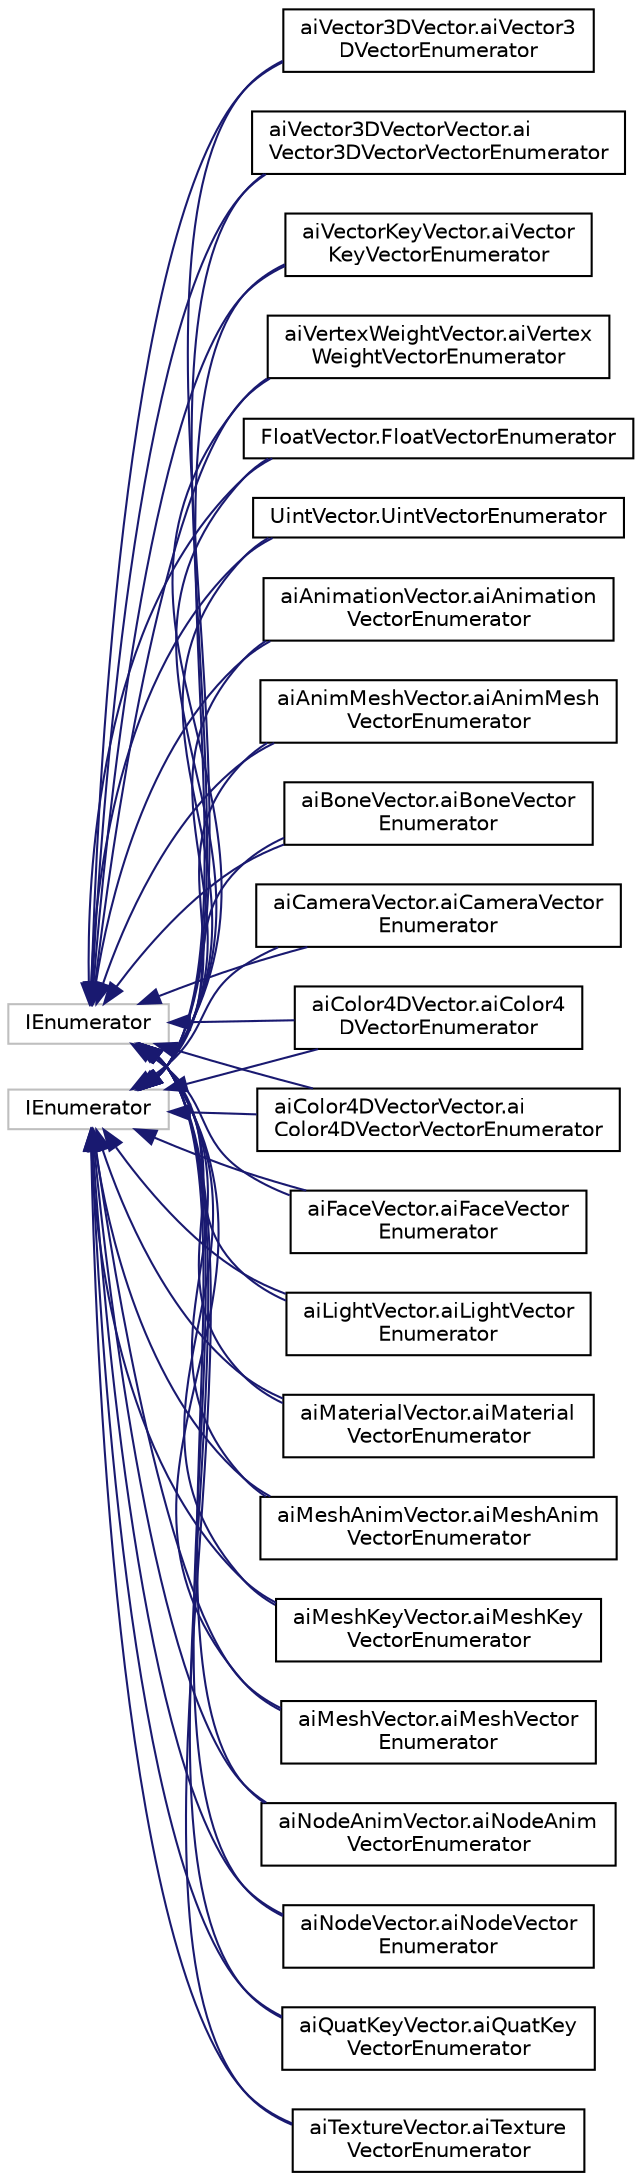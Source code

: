 digraph "Graphical Class Hierarchy"
{
  edge [fontname="Helvetica",fontsize="10",labelfontname="Helvetica",labelfontsize="10"];
  node [fontname="Helvetica",fontsize="10",shape=record];
  rankdir="LR";
  Node1 [label="IEnumerator",height=0.2,width=0.4,color="grey75", fillcolor="white", style="filled"];
  Node1 -> Node2 [dir="back",color="midnightblue",fontsize="10",style="solid",fontname="Helvetica"];
  Node2 [label="aiAnimationVector.aiAnimation\lVectorEnumerator",height=0.2,width=0.4,color="black", fillcolor="white", style="filled",URL="$classai_animation_vector_1_1ai_animation_vector_enumerator.html"];
  Node1 -> Node3 [dir="back",color="midnightblue",fontsize="10",style="solid",fontname="Helvetica"];
  Node3 [label="aiAnimMeshVector.aiAnimMesh\lVectorEnumerator",height=0.2,width=0.4,color="black", fillcolor="white", style="filled",URL="$classai_anim_mesh_vector_1_1ai_anim_mesh_vector_enumerator.html"];
  Node1 -> Node4 [dir="back",color="midnightblue",fontsize="10",style="solid",fontname="Helvetica"];
  Node4 [label="aiBoneVector.aiBoneVector\lEnumerator",height=0.2,width=0.4,color="black", fillcolor="white", style="filled",URL="$classai_bone_vector_1_1ai_bone_vector_enumerator.html"];
  Node1 -> Node5 [dir="back",color="midnightblue",fontsize="10",style="solid",fontname="Helvetica"];
  Node5 [label="aiCameraVector.aiCameraVector\lEnumerator",height=0.2,width=0.4,color="black", fillcolor="white", style="filled",URL="$classai_camera_vector_1_1ai_camera_vector_enumerator.html"];
  Node1 -> Node6 [dir="back",color="midnightblue",fontsize="10",style="solid",fontname="Helvetica"];
  Node6 [label="aiColor4DVector.aiColor4\lDVectorEnumerator",height=0.2,width=0.4,color="black", fillcolor="white", style="filled",URL="$classai_color4_d_vector_1_1ai_color4_d_vector_enumerator.html"];
  Node1 -> Node7 [dir="back",color="midnightblue",fontsize="10",style="solid",fontname="Helvetica"];
  Node7 [label="aiColor4DVectorVector.ai\lColor4DVectorVectorEnumerator",height=0.2,width=0.4,color="black", fillcolor="white", style="filled",URL="$classai_color4_d_vector_vector_1_1ai_color4_d_vector_vector_enumerator.html"];
  Node1 -> Node8 [dir="back",color="midnightblue",fontsize="10",style="solid",fontname="Helvetica"];
  Node8 [label="aiFaceVector.aiFaceVector\lEnumerator",height=0.2,width=0.4,color="black", fillcolor="white", style="filled",URL="$classai_face_vector_1_1ai_face_vector_enumerator.html"];
  Node1 -> Node9 [dir="back",color="midnightblue",fontsize="10",style="solid",fontname="Helvetica"];
  Node9 [label="aiLightVector.aiLightVector\lEnumerator",height=0.2,width=0.4,color="black", fillcolor="white", style="filled",URL="$classai_light_vector_1_1ai_light_vector_enumerator.html"];
  Node1 -> Node10 [dir="back",color="midnightblue",fontsize="10",style="solid",fontname="Helvetica"];
  Node10 [label="aiMaterialVector.aiMaterial\lVectorEnumerator",height=0.2,width=0.4,color="black", fillcolor="white", style="filled",URL="$classai_material_vector_1_1ai_material_vector_enumerator.html"];
  Node1 -> Node11 [dir="back",color="midnightblue",fontsize="10",style="solid",fontname="Helvetica"];
  Node11 [label="aiMeshAnimVector.aiMeshAnim\lVectorEnumerator",height=0.2,width=0.4,color="black", fillcolor="white", style="filled",URL="$classai_mesh_anim_vector_1_1ai_mesh_anim_vector_enumerator.html"];
  Node1 -> Node12 [dir="back",color="midnightblue",fontsize="10",style="solid",fontname="Helvetica"];
  Node12 [label="aiMeshKeyVector.aiMeshKey\lVectorEnumerator",height=0.2,width=0.4,color="black", fillcolor="white", style="filled",URL="$classai_mesh_key_vector_1_1ai_mesh_key_vector_enumerator.html"];
  Node1 -> Node13 [dir="back",color="midnightblue",fontsize="10",style="solid",fontname="Helvetica"];
  Node13 [label="aiMeshVector.aiMeshVector\lEnumerator",height=0.2,width=0.4,color="black", fillcolor="white", style="filled",URL="$classai_mesh_vector_1_1ai_mesh_vector_enumerator.html"];
  Node1 -> Node14 [dir="back",color="midnightblue",fontsize="10",style="solid",fontname="Helvetica"];
  Node14 [label="aiNodeAnimVector.aiNodeAnim\lVectorEnumerator",height=0.2,width=0.4,color="black", fillcolor="white", style="filled",URL="$classai_node_anim_vector_1_1ai_node_anim_vector_enumerator.html"];
  Node1 -> Node15 [dir="back",color="midnightblue",fontsize="10",style="solid",fontname="Helvetica"];
  Node15 [label="aiNodeVector.aiNodeVector\lEnumerator",height=0.2,width=0.4,color="black", fillcolor="white", style="filled",URL="$classai_node_vector_1_1ai_node_vector_enumerator.html"];
  Node1 -> Node16 [dir="back",color="midnightblue",fontsize="10",style="solid",fontname="Helvetica"];
  Node16 [label="aiQuatKeyVector.aiQuatKey\lVectorEnumerator",height=0.2,width=0.4,color="black", fillcolor="white", style="filled",URL="$classai_quat_key_vector_1_1ai_quat_key_vector_enumerator.html"];
  Node1 -> Node17 [dir="back",color="midnightblue",fontsize="10",style="solid",fontname="Helvetica"];
  Node17 [label="aiTextureVector.aiTexture\lVectorEnumerator",height=0.2,width=0.4,color="black", fillcolor="white", style="filled",URL="$classai_texture_vector_1_1ai_texture_vector_enumerator.html"];
  Node1 -> Node18 [dir="back",color="midnightblue",fontsize="10",style="solid",fontname="Helvetica"];
  Node18 [label="aiVector3DVector.aiVector3\lDVectorEnumerator",height=0.2,width=0.4,color="black", fillcolor="white", style="filled",URL="$classai_vector3_d_vector_1_1ai_vector3_d_vector_enumerator.html"];
  Node1 -> Node19 [dir="back",color="midnightblue",fontsize="10",style="solid",fontname="Helvetica"];
  Node19 [label="aiVector3DVectorVector.ai\lVector3DVectorVectorEnumerator",height=0.2,width=0.4,color="black", fillcolor="white", style="filled",URL="$classai_vector3_d_vector_vector_1_1ai_vector3_d_vector_vector_enumerator.html"];
  Node1 -> Node20 [dir="back",color="midnightblue",fontsize="10",style="solid",fontname="Helvetica"];
  Node20 [label="aiVectorKeyVector.aiVector\lKeyVectorEnumerator",height=0.2,width=0.4,color="black", fillcolor="white", style="filled",URL="$classai_vector_key_vector_1_1ai_vector_key_vector_enumerator.html"];
  Node1 -> Node21 [dir="back",color="midnightblue",fontsize="10",style="solid",fontname="Helvetica"];
  Node21 [label="aiVertexWeightVector.aiVertex\lWeightVectorEnumerator",height=0.2,width=0.4,color="black", fillcolor="white", style="filled",URL="$classai_vertex_weight_vector_1_1ai_vertex_weight_vector_enumerator.html"];
  Node1 -> Node22 [dir="back",color="midnightblue",fontsize="10",style="solid",fontname="Helvetica"];
  Node22 [label="FloatVector.FloatVectorEnumerator",height=0.2,width=0.4,color="black", fillcolor="white", style="filled",URL="$class_float_vector_1_1_float_vector_enumerator.html"];
  Node1 -> Node23 [dir="back",color="midnightblue",fontsize="10",style="solid",fontname="Helvetica"];
  Node23 [label="UintVector.UintVectorEnumerator",height=0.2,width=0.4,color="black", fillcolor="white", style="filled",URL="$class_uint_vector_1_1_uint_vector_enumerator.html"];
  Node24 [label="IEnumerator",height=0.2,width=0.4,color="grey75", fillcolor="white", style="filled"];
  Node24 -> Node2 [dir="back",color="midnightblue",fontsize="10",style="solid",fontname="Helvetica"];
  Node24 -> Node3 [dir="back",color="midnightblue",fontsize="10",style="solid",fontname="Helvetica"];
  Node24 -> Node4 [dir="back",color="midnightblue",fontsize="10",style="solid",fontname="Helvetica"];
  Node24 -> Node5 [dir="back",color="midnightblue",fontsize="10",style="solid",fontname="Helvetica"];
  Node24 -> Node6 [dir="back",color="midnightblue",fontsize="10",style="solid",fontname="Helvetica"];
  Node24 -> Node7 [dir="back",color="midnightblue",fontsize="10",style="solid",fontname="Helvetica"];
  Node24 -> Node8 [dir="back",color="midnightblue",fontsize="10",style="solid",fontname="Helvetica"];
  Node24 -> Node9 [dir="back",color="midnightblue",fontsize="10",style="solid",fontname="Helvetica"];
  Node24 -> Node10 [dir="back",color="midnightblue",fontsize="10",style="solid",fontname="Helvetica"];
  Node24 -> Node11 [dir="back",color="midnightblue",fontsize="10",style="solid",fontname="Helvetica"];
  Node24 -> Node12 [dir="back",color="midnightblue",fontsize="10",style="solid",fontname="Helvetica"];
  Node24 -> Node13 [dir="back",color="midnightblue",fontsize="10",style="solid",fontname="Helvetica"];
  Node24 -> Node14 [dir="back",color="midnightblue",fontsize="10",style="solid",fontname="Helvetica"];
  Node24 -> Node15 [dir="back",color="midnightblue",fontsize="10",style="solid",fontname="Helvetica"];
  Node24 -> Node16 [dir="back",color="midnightblue",fontsize="10",style="solid",fontname="Helvetica"];
  Node24 -> Node17 [dir="back",color="midnightblue",fontsize="10",style="solid",fontname="Helvetica"];
  Node24 -> Node18 [dir="back",color="midnightblue",fontsize="10",style="solid",fontname="Helvetica"];
  Node24 -> Node19 [dir="back",color="midnightblue",fontsize="10",style="solid",fontname="Helvetica"];
  Node24 -> Node20 [dir="back",color="midnightblue",fontsize="10",style="solid",fontname="Helvetica"];
  Node24 -> Node21 [dir="back",color="midnightblue",fontsize="10",style="solid",fontname="Helvetica"];
  Node24 -> Node22 [dir="back",color="midnightblue",fontsize="10",style="solid",fontname="Helvetica"];
  Node24 -> Node23 [dir="back",color="midnightblue",fontsize="10",style="solid",fontname="Helvetica"];
}
